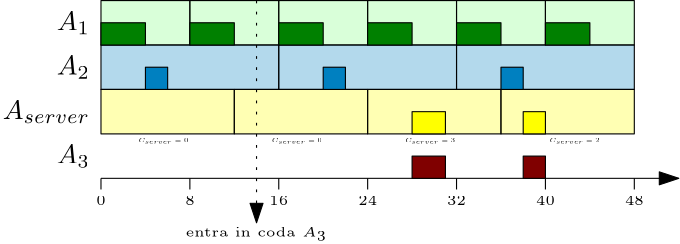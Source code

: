 <?xml version="1.0"?>
<!DOCTYPE ipe SYSTEM "ipe.dtd">
<ipe version="70218" creator="Ipe 7.2.28">
<info created="D:20241118154321" modified="D:20241118160745"/>
<ipestyle name="basic">
<symbol name="arrow/arc(spx)">
<path stroke="sym-stroke" fill="sym-stroke" pen="sym-pen">
0 0 m
-1 0.333 l
-1 -0.333 l
h
</path>
</symbol>
<symbol name="arrow/farc(spx)">
<path stroke="sym-stroke" fill="white" pen="sym-pen">
0 0 m
-1 0.333 l
-1 -0.333 l
h
</path>
</symbol>
<symbol name="arrow/ptarc(spx)">
<path stroke="sym-stroke" fill="sym-stroke" pen="sym-pen">
0 0 m
-1 0.333 l
-0.8 0 l
-1 -0.333 l
h
</path>
</symbol>
<symbol name="arrow/fptarc(spx)">
<path stroke="sym-stroke" fill="white" pen="sym-pen">
0 0 m
-1 0.333 l
-0.8 0 l
-1 -0.333 l
h
</path>
</symbol>
<symbol name="mark/circle(sx)" transformations="translations">
<path fill="sym-stroke">
0.6 0 0 0.6 0 0 e
0.4 0 0 0.4 0 0 e
</path>
</symbol>
<symbol name="mark/disk(sx)" transformations="translations">
<path fill="sym-stroke">
0.6 0 0 0.6 0 0 e
</path>
</symbol>
<symbol name="mark/fdisk(sfx)" transformations="translations">
<group>
<path fill="sym-fill">
0.5 0 0 0.5 0 0 e
</path>
<path fill="sym-stroke" fillrule="eofill">
0.6 0 0 0.6 0 0 e
0.4 0 0 0.4 0 0 e
</path>
</group>
</symbol>
<symbol name="mark/box(sx)" transformations="translations">
<path fill="sym-stroke" fillrule="eofill">
-0.6 -0.6 m
0.6 -0.6 l
0.6 0.6 l
-0.6 0.6 l
h
-0.4 -0.4 m
0.4 -0.4 l
0.4 0.4 l
-0.4 0.4 l
h
</path>
</symbol>
<symbol name="mark/square(sx)" transformations="translations">
<path fill="sym-stroke">
-0.6 -0.6 m
0.6 -0.6 l
0.6 0.6 l
-0.6 0.6 l
h
</path>
</symbol>
<symbol name="mark/fsquare(sfx)" transformations="translations">
<group>
<path fill="sym-fill">
-0.5 -0.5 m
0.5 -0.5 l
0.5 0.5 l
-0.5 0.5 l
h
</path>
<path fill="sym-stroke" fillrule="eofill">
-0.6 -0.6 m
0.6 -0.6 l
0.6 0.6 l
-0.6 0.6 l
h
-0.4 -0.4 m
0.4 -0.4 l
0.4 0.4 l
-0.4 0.4 l
h
</path>
</group>
</symbol>
<symbol name="mark/cross(sx)" transformations="translations">
<group>
<path fill="sym-stroke">
-0.43 -0.57 m
0.57 0.43 l
0.43 0.57 l
-0.57 -0.43 l
h
</path>
<path fill="sym-stroke">
-0.43 0.57 m
0.57 -0.43 l
0.43 -0.57 l
-0.57 0.43 l
h
</path>
</group>
</symbol>
<symbol name="arrow/fnormal(spx)">
<path stroke="sym-stroke" fill="white" pen="sym-pen">
0 0 m
-1 0.333 l
-1 -0.333 l
h
</path>
</symbol>
<symbol name="arrow/pointed(spx)">
<path stroke="sym-stroke" fill="sym-stroke" pen="sym-pen">
0 0 m
-1 0.333 l
-0.8 0 l
-1 -0.333 l
h
</path>
</symbol>
<symbol name="arrow/fpointed(spx)">
<path stroke="sym-stroke" fill="white" pen="sym-pen">
0 0 m
-1 0.333 l
-0.8 0 l
-1 -0.333 l
h
</path>
</symbol>
<symbol name="arrow/linear(spx)">
<path stroke="sym-stroke" pen="sym-pen">
-1 0.333 m
0 0 l
-1 -0.333 l
</path>
</symbol>
<symbol name="arrow/fdouble(spx)">
<path stroke="sym-stroke" fill="white" pen="sym-pen">
0 0 m
-1 0.333 l
-1 -0.333 l
h
-1 0 m
-2 0.333 l
-2 -0.333 l
h
</path>
</symbol>
<symbol name="arrow/double(spx)">
<path stroke="sym-stroke" fill="sym-stroke" pen="sym-pen">
0 0 m
-1 0.333 l
-1 -0.333 l
h
-1 0 m
-2 0.333 l
-2 -0.333 l
h
</path>
</symbol>
<symbol name="arrow/mid-normal(spx)">
<path stroke="sym-stroke" fill="sym-stroke" pen="sym-pen">
0.5 0 m
-0.5 0.333 l
-0.5 -0.333 l
h
</path>
</symbol>
<symbol name="arrow/mid-fnormal(spx)">
<path stroke="sym-stroke" fill="white" pen="sym-pen">
0.5 0 m
-0.5 0.333 l
-0.5 -0.333 l
h
</path>
</symbol>
<symbol name="arrow/mid-pointed(spx)">
<path stroke="sym-stroke" fill="sym-stroke" pen="sym-pen">
0.5 0 m
-0.5 0.333 l
-0.3 0 l
-0.5 -0.333 l
h
</path>
</symbol>
<symbol name="arrow/mid-fpointed(spx)">
<path stroke="sym-stroke" fill="white" pen="sym-pen">
0.5 0 m
-0.5 0.333 l
-0.3 0 l
-0.5 -0.333 l
h
</path>
</symbol>
<symbol name="arrow/mid-double(spx)">
<path stroke="sym-stroke" fill="sym-stroke" pen="sym-pen">
1 0 m
0 0.333 l
0 -0.333 l
h
0 0 m
-1 0.333 l
-1 -0.333 l
h
</path>
</symbol>
<symbol name="arrow/mid-fdouble(spx)">
<path stroke="sym-stroke" fill="white" pen="sym-pen">
1 0 m
0 0.333 l
0 -0.333 l
h
0 0 m
-1 0.333 l
-1 -0.333 l
h
</path>
</symbol>
<anglesize name="22.5 deg" value="22.5"/>
<anglesize name="30 deg" value="30"/>
<anglesize name="45 deg" value="45"/>
<anglesize name="60 deg" value="60"/>
<anglesize name="90 deg" value="90"/>
<arrowsize name="large" value="10"/>
<arrowsize name="small" value="5"/>
<arrowsize name="tiny" value="3"/>
<color name="blue" value="0 0 1"/>
<color name="brown" value="0.647 0.165 0.165"/>
<color name="darkblue" value="0 0 0.545"/>
<color name="darkcyan" value="0 0.545 0.545"/>
<color name="darkgray" value="0.663"/>
<color name="darkgreen" value="0 0.392 0"/>
<color name="darkmagenta" value="0.545 0 0.545"/>
<color name="darkorange" value="1 0.549 0"/>
<color name="darkred" value="0.545 0 0"/>
<color name="gold" value="1 0.843 0"/>
<color name="gray" value="0.745"/>
<color name="green" value="0 1 0"/>
<color name="lightblue" value="0.678 0.847 0.902"/>
<color name="lightcyan" value="0.878 1 1"/>
<color name="lightgray" value="0.827"/>
<color name="lightgreen" value="0.565 0.933 0.565"/>
<color name="lightyellow" value="1 1 0.878"/>
<color name="navy" value="0 0 0.502"/>
<color name="orange" value="1 0.647 0"/>
<color name="pink" value="1 0.753 0.796"/>
<color name="purple" value="0.627 0.125 0.941"/>
<color name="red" value="1 0 0"/>
<color name="seagreen" value="0.18 0.545 0.341"/>
<color name="turquoise" value="0.251 0.878 0.816"/>
<color name="violet" value="0.933 0.51 0.933"/>
<color name="yellow" value="1 1 0"/>
<dashstyle name="dash dot dotted" value="[4 2 1 2 1 2] 0"/>
<dashstyle name="dash dotted" value="[4 2 1 2] 0"/>
<dashstyle name="dashed" value="[4] 0"/>
<dashstyle name="dotted" value="[1 3] 0"/>
<gridsize name="10 pts (~3.5 mm)" value="10"/>
<gridsize name="14 pts (~5 mm)" value="14"/>
<gridsize name="16 pts (~6 mm)" value="16"/>
<gridsize name="20 pts (~7 mm)" value="20"/>
<gridsize name="28 pts (~10 mm)" value="28"/>
<gridsize name="32 pts (~12 mm)" value="32"/>
<gridsize name="4 pts" value="4"/>
<gridsize name="56 pts (~20 mm)" value="56"/>
<gridsize name="8 pts (~3 mm)" value="8"/>
<opacity name="10%" value="0.1"/>
<opacity name="30%" value="0.3"/>
<opacity name="50%" value="0.5"/>
<opacity name="75%" value="0.75"/>
<pen name="fat" value="1.2"/>
<pen name="heavier" value="0.8"/>
<pen name="ultrafat" value="2"/>
<symbolsize name="large" value="5"/>
<symbolsize name="small" value="2"/>
<symbolsize name="tiny" value="1.1"/>
<textsize name="Huge" value="\Huge"/>
<textsize name="LARGE" value="\LARGE"/>
<textsize name="Large" value="\Large"/>
<textsize name="footnote" value="\footnotesize"/>
<textsize name="huge" value="\huge"/>
<textsize name="large" value="\large"/>
<textsize name="script" value="\scriptsize"/>
<textsize name="small" value="\small"/>
<textsize name="tiny" value="\tiny"/>
<textstyle name="center" begin="\begin{center}" end="\end{center}"/>
<textstyle name="item" begin="\begin{itemize}\item{}" end="\end{itemize}"/>
<textstyle name="itemize" begin="\begin{itemize}" end="\end{itemize}"/>
<tiling name="falling" angle="-60" step="4" width="1"/>
<tiling name="rising" angle="30" step="4" width="1"/>
</ipestyle>
<page>
<layer name="alpha"/>
<view layers="alpha" active="alpha"/>
<path layer="alpha" stroke="black" arrow="normal/normal">
96 704 m
128 704 l
160 704 l
304 704 l
</path>
<text matrix="1 0 0 1 4 16" transformations="translations" pos="88 712" stroke="black" type="label" width="31.353" height="6.812" depth="1.49" halign="right" valign="center" style="math">A_{server}</text>
<text matrix="1 0 0 1 4 32" transformations="translations" pos="88 712" stroke="black" type="label" width="11.941" height="6.812" depth="1.49" halign="right" valign="center" style="math">A_2</text>
<text matrix="1 0 0 1 4 48" transformations="translations" pos="88 712" stroke="black" type="label" width="11.941" height="6.812" depth="1.49" halign="right" valign="center" style="math">A_1</text>
<text matrix="1 0 0 1 4 0" transformations="translations" pos="88 712" stroke="black" type="label" width="11.941" height="6.812" depth="1.49" halign="right" valign="center" style="math">A_3</text>
<path stroke="black">
96 704 m
96 700 l
</path>
<text matrix="1 0 0 1 8 -16" transformations="translations" pos="88 712" stroke="black" type="label" width="3.39" height="3.21" depth="0" halign="center" valign="center" size="tiny" style="math">0</text>
<path matrix="1 0 0 1 32 0" stroke="black">
96 704 m
96 700 l
</path>
<text matrix="1 0 0 1 40 -16" transformations="translations" pos="88 712" stroke="black" type="label" width="3.39" height="3.21" depth="0" halign="center" valign="center" size="tiny" style="math">8</text>
<path matrix="1 0 0 1 64 0" stroke="black">
96 704 m
96 700 l
</path>
<text matrix="1 0 0 1 72 -16" transformations="translations" pos="88 712" stroke="black" type="label" width="6.78" height="3.21" depth="0" halign="center" valign="center" size="tiny" style="math">16</text>
<path matrix="1 0 0 1 96 0" stroke="black">
96 704 m
96 700 l
</path>
<text matrix="1 0 0 1 104 -16" transformations="translations" pos="88 712" stroke="black" type="label" width="6.78" height="3.21" depth="0" halign="center" valign="center" size="tiny" style="math">24</text>
<path matrix="1 0 0 1 128 0" stroke="black">
96 704 m
96 700 l
</path>
<text matrix="1 0 0 1 136 -16" transformations="translations" pos="88 712" stroke="black" type="label" width="6.78" height="3.21" depth="0" halign="center" valign="center" size="tiny" style="math">32</text>
<path matrix="1 0 0 1 160 0" stroke="black">
96 704 m
96 700 l
</path>
<text matrix="1 0 0 1 168 -16" transformations="translations" pos="88 712" stroke="black" type="label" width="6.78" height="3.21" depth="0" halign="center" valign="center" size="tiny" style="math">40</text>
<path matrix="1 0 0 1 192 0" stroke="black">
96 704 m
96 700 l
</path>
<text matrix="1 0 0 1 200 -16" transformations="translations" pos="88 712" stroke="black" type="label" width="6.78" height="3.21" depth="0" halign="center" valign="center" size="tiny" style="math">48</text>
<path stroke="0" fill="0.502 1 0.502" opacity="30%" stroke-opacity="opaque">
96 768 m
96 752 l
128 752 l
128 768 l
h
</path>
<path matrix="1 0 0 1 32 0" stroke="0" fill="0.502 1 0.502" opacity="30%" stroke-opacity="opaque">
96 768 m
96 752 l
128 752 l
128 768 l
h
</path>
<path matrix="1 0 0 1 64 0" stroke="0" fill="0.502 1 0.502" opacity="30%" stroke-opacity="opaque">
96 768 m
96 752 l
128 752 l
128 768 l
h
</path>
<path matrix="1 0 0 1 96 0" stroke="0" fill="0.502 1 0.502" opacity="30%" stroke-opacity="opaque">
96 768 m
96 752 l
128 752 l
128 768 l
h
</path>
<path matrix="1 0 0 1 128 0" stroke="0" fill="0.502 1 0.502" opacity="30%" stroke-opacity="opaque">
96 768 m
96 752 l
128 752 l
128 768 l
h
</path>
<path matrix="1 0 0 1 160 0" stroke="0" fill="0.502 1 0.502" opacity="30%" stroke-opacity="opaque">
96 768 m
96 752 l
128 752 l
128 768 l
h
</path>
<path stroke="0" fill="0 0.502 0.753" opacity="30%" stroke-opacity="opaque">
96 752 m
96 736 l
160 736 l
160 752 l
h
</path>
<path matrix="1 0 0 1 64 0" stroke="0" fill="0 0.502 0.753" opacity="30%" stroke-opacity="opaque">
96 752 m
96 736 l
160 736 l
160 752 l
h
</path>
<path matrix="1 0 0 1 128 0" stroke="0" fill="0 0.502 0.753" opacity="30%" stroke-opacity="opaque">
96 752 m
96 736 l
160 736 l
160 752 l
h
</path>
<path stroke="0" fill="1 1 0" opacity="30%" stroke-opacity="opaque">
96 736 m
96 720 l
144 720 l
144 736 l
h
</path>
<path matrix="1 0 0 1 48 0" stroke="0" fill="1 1 0" opacity="30%" stroke-opacity="opaque">
96 736 m
96 720 l
144 720 l
144 736 l
h
</path>
<path matrix="1 0 0 1 96 0" stroke="0" fill="1 1 0" opacity="30%" stroke-opacity="opaque">
96 736 m
96 720 l
144 720 l
144 736 l
h
</path>
<path matrix="1 0 0 1 144 0" stroke="0" fill="1 1 0" opacity="30%" stroke-opacity="opaque">
96 736 m
96 720 l
144 720 l
144 736 l
h
</path>
<path stroke="0" fill="0 0.502 0">
96 760 m
96 752 l
112 752 l
112 760 l
h
</path>
<path stroke="0" fill="0 0.502 0">
128 760 m
128 752 l
144 752 l
144 760 l
h
</path>
<path stroke="0" fill="0 0.502 0">
160 760 m
160 752 l
176 752 l
176 760 l
h
</path>
<path matrix="1 0 0 1 64 0" stroke="0" fill="0 0.502 0">
128 760 m
128 752 l
144 752 l
144 760 l
h
</path>
<path matrix="1 0 0 1 64 0" stroke="0" fill="0 0.502 0">
160 760 m
160 752 l
176 752 l
176 760 l
h
</path>
<path matrix="1 0 0 1 96 0" stroke="0" fill="0 0.502 0">
160 760 m
160 752 l
176 752 l
176 760 l
h
</path>
<path stroke="0" fill="0 0.502 0.753">
112 744 m
112 736 l
120 736 l
120 744 l
h
</path>
<path stroke="0" fill="0 0.502 0.753">
176 744 m
176 736 l
184 736 l
184 744 l
h
</path>
<path stroke="0" fill="0 0.502 0.753">
240 744 m
240 736 l
248 736 l
248 744 l
h
</path>
<text matrix="1 0 0 1 64 -28" transformations="translations" pos="88 712" stroke="black" type="label" width="50.976" height="3.464" depth="1.49" halign="center" valign="center" size="tiny">entra in coda $A_3$</text>
<path stroke="0" fill="0 0.502 0.753" dash="dotted" arrow="normal/normal">
152 768 m
152 704 l
152 688 l
</path>
<text matrix="0.461489 0 0 0.461489 77.8729 388.88" pos="88 712" stroke="black" type="label" width="38.937" height="3.41" depth="0.99" halign="center" valign="center" size="tiny" style="math">C_{server} = 0</text>
<text matrix="0.461489 0 0 0.461489 125.873 388.88" pos="88 712" stroke="black" type="label" width="38.937" height="3.41" depth="0.99" halign="center" valign="center" size="tiny" style="math">C_{server} = 0</text>
<text matrix="0.461489 0 0 0.461489 173.873 388.88" pos="88 712" stroke="black" type="label" width="38.937" height="3.41" depth="0.99" halign="center" valign="center" size="tiny" style="math">C_{server} = 3</text>
<text matrix="0.461489 0 0 0.461489 225.873 388.88" pos="88 712" stroke="black" type="label" width="38.937" height="3.41" depth="0.99" halign="center" valign="center" size="tiny" style="math">C_{server} = 2</text>
<path stroke="0" fill="1 1 0">
208 728 m
208 720 l
220 720 l
220 728 l
h
</path>
<path stroke="0" fill="1 1 0">
248 728 m
248 720 l
256 720 l
256 728 l
h
</path>
<path stroke="0" fill="0.502 0 0">
208 712 m
208 704 l
220 704 l
220 712 l
h
</path>
<path stroke="0" fill="0.502 0 0">
248 712 m
248 704 l
256 704 l
256 712 l
h
</path>
</page>
</ipe>
